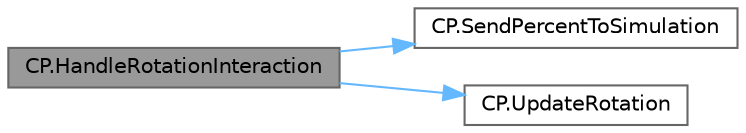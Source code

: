 digraph "CP.HandleRotationInteraction"
{
 // LATEX_PDF_SIZE
  bgcolor="transparent";
  edge [fontname=Helvetica,fontsize=10,labelfontname=Helvetica,labelfontsize=10];
  node [fontname=Helvetica,fontsize=10,shape=box,height=0.2,width=0.4];
  rankdir="LR";
  Node1 [id="Node000001",label="CP.HandleRotationInteraction",height=0.2,width=0.4,color="gray40", fillcolor="grey60", style="filled", fontcolor="black",tooltip="This method computes the rotation of the handle based on the rotation of the interactor and calls Upd..."];
  Node1 -> Node2 [id="edge1_Node000001_Node000002",color="steelblue1",style="solid",tooltip=" "];
  Node2 [id="Node000002",label="CP.SendPercentToSimulation",height=0.2,width=0.4,color="grey40", fillcolor="white", style="filled",URL="$class_c_p.html#a7095813f763b8c96662ed0dfdb7388c5",tooltip="This method initiates a call to the REST Server to update the simulation with the current RPM value o..."];
  Node1 -> Node3 [id="edge2_Node000001_Node000003",color="steelblue1",style="solid",tooltip=" "];
  Node3 [id="Node000003",label="CP.UpdateRotation",height=0.2,width=0.4,color="grey40", fillcolor="white", style="filled",URL="$class_c_p.html#a6b7acec4ff4320bf37b1ab787e862cd9",tooltip="This method updates the rotation of the switch."];
}
